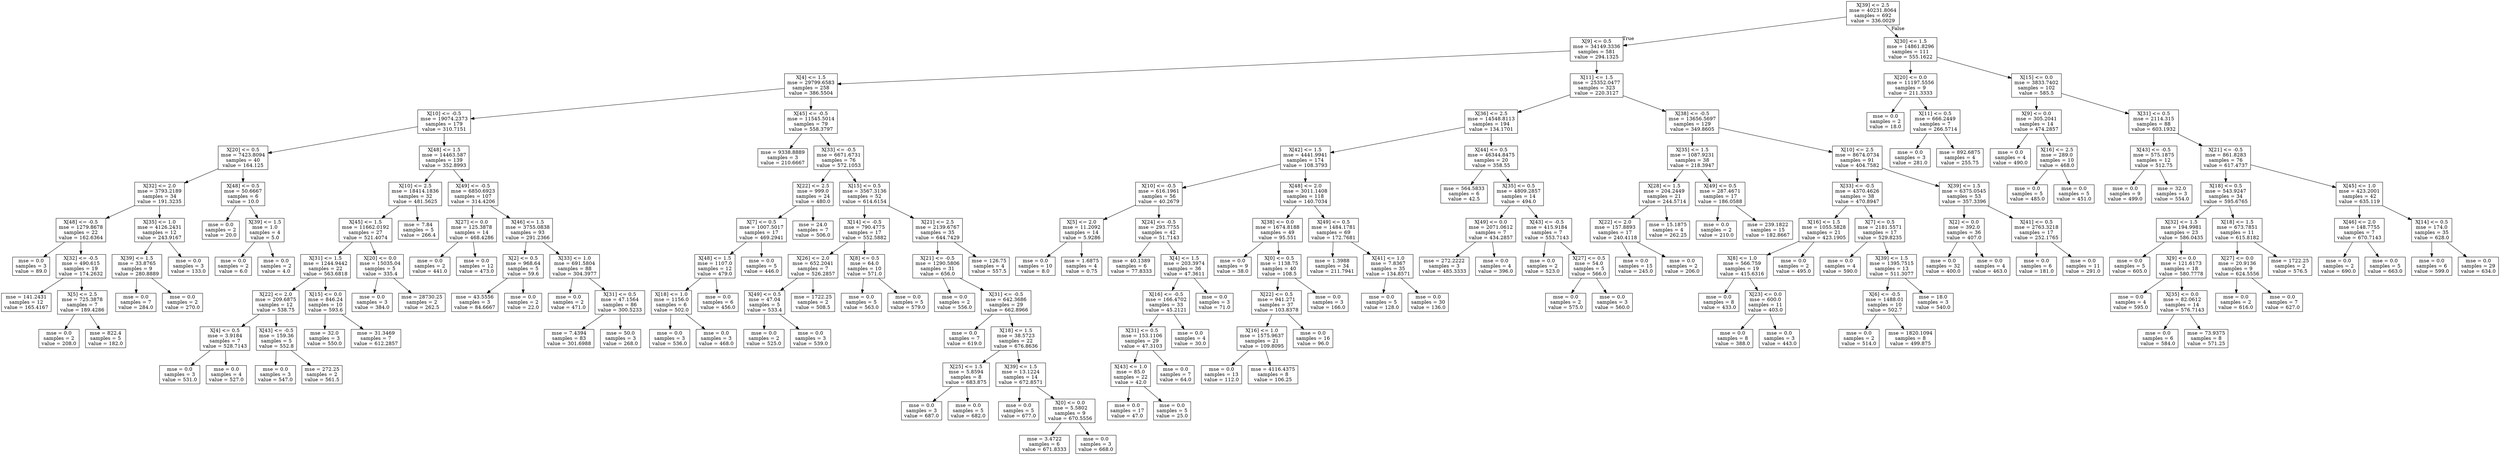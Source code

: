 digraph Tree {
node [shape=box] ;
0 [label="X[39] <= 2.5\nmse = 40231.8064\nsamples = 692\nvalue = 336.0029"] ;
1 [label="X[9] <= 0.5\nmse = 34149.3336\nsamples = 581\nvalue = 294.1325"] ;
0 -> 1 [labeldistance=2.5, labelangle=45, headlabel="True"] ;
2 [label="X[4] <= 1.5\nmse = 29799.6583\nsamples = 258\nvalue = 386.5504"] ;
1 -> 2 ;
3 [label="X[10] <= -0.5\nmse = 19074.2373\nsamples = 179\nvalue = 310.7151"] ;
2 -> 3 ;
4 [label="X[20] <= 0.5\nmse = 7423.8094\nsamples = 40\nvalue = 164.125"] ;
3 -> 4 ;
5 [label="X[32] <= 2.0\nmse = 3793.2189\nsamples = 34\nvalue = 191.3235"] ;
4 -> 5 ;
6 [label="X[48] <= -0.5\nmse = 1279.8678\nsamples = 22\nvalue = 162.6364"] ;
5 -> 6 ;
7 [label="mse = 0.0\nsamples = 3\nvalue = 89.0"] ;
6 -> 7 ;
8 [label="X[32] <= -0.5\nmse = 490.615\nsamples = 19\nvalue = 174.2632"] ;
6 -> 8 ;
9 [label="mse = 141.2431\nsamples = 12\nvalue = 165.4167"] ;
8 -> 9 ;
10 [label="X[5] <= 2.5\nmse = 725.3878\nsamples = 7\nvalue = 189.4286"] ;
8 -> 10 ;
11 [label="mse = 0.0\nsamples = 2\nvalue = 208.0"] ;
10 -> 11 ;
12 [label="mse = 822.4\nsamples = 5\nvalue = 182.0"] ;
10 -> 12 ;
13 [label="X[35] <= 1.0\nmse = 4126.2431\nsamples = 12\nvalue = 243.9167"] ;
5 -> 13 ;
14 [label="X[39] <= 1.5\nmse = 33.8765\nsamples = 9\nvalue = 280.8889"] ;
13 -> 14 ;
15 [label="mse = 0.0\nsamples = 7\nvalue = 284.0"] ;
14 -> 15 ;
16 [label="mse = 0.0\nsamples = 2\nvalue = 270.0"] ;
14 -> 16 ;
17 [label="mse = 0.0\nsamples = 3\nvalue = 133.0"] ;
13 -> 17 ;
18 [label="X[48] <= 0.5\nmse = 50.6667\nsamples = 6\nvalue = 10.0"] ;
4 -> 18 ;
19 [label="mse = 0.0\nsamples = 2\nvalue = 20.0"] ;
18 -> 19 ;
20 [label="X[39] <= 1.5\nmse = 1.0\nsamples = 4\nvalue = 5.0"] ;
18 -> 20 ;
21 [label="mse = 0.0\nsamples = 2\nvalue = 6.0"] ;
20 -> 21 ;
22 [label="mse = 0.0\nsamples = 2\nvalue = 4.0"] ;
20 -> 22 ;
23 [label="X[48] <= 1.5\nmse = 14463.587\nsamples = 139\nvalue = 352.8993"] ;
3 -> 23 ;
24 [label="X[10] <= 2.5\nmse = 18414.1836\nsamples = 32\nvalue = 481.5625"] ;
23 -> 24 ;
25 [label="X[45] <= 1.5\nmse = 11662.0192\nsamples = 27\nvalue = 521.4074"] ;
24 -> 25 ;
26 [label="X[31] <= 1.5\nmse = 1244.9442\nsamples = 22\nvalue = 563.6818"] ;
25 -> 26 ;
27 [label="X[22] <= 2.0\nmse = 209.6875\nsamples = 12\nvalue = 538.75"] ;
26 -> 27 ;
28 [label="X[4] <= 0.5\nmse = 3.9184\nsamples = 7\nvalue = 528.7143"] ;
27 -> 28 ;
29 [label="mse = 0.0\nsamples = 3\nvalue = 531.0"] ;
28 -> 29 ;
30 [label="mse = 0.0\nsamples = 4\nvalue = 527.0"] ;
28 -> 30 ;
31 [label="X[43] <= -0.5\nmse = 159.36\nsamples = 5\nvalue = 552.8"] ;
27 -> 31 ;
32 [label="mse = 0.0\nsamples = 3\nvalue = 547.0"] ;
31 -> 32 ;
33 [label="mse = 272.25\nsamples = 2\nvalue = 561.5"] ;
31 -> 33 ;
34 [label="X[15] <= 0.0\nmse = 846.24\nsamples = 10\nvalue = 593.6"] ;
26 -> 34 ;
35 [label="mse = 32.0\nsamples = 3\nvalue = 550.0"] ;
34 -> 35 ;
36 [label="mse = 31.3469\nsamples = 7\nvalue = 612.2857"] ;
34 -> 36 ;
37 [label="X[20] <= 0.0\nmse = 15035.04\nsamples = 5\nvalue = 335.4"] ;
25 -> 37 ;
38 [label="mse = 0.0\nsamples = 3\nvalue = 384.0"] ;
37 -> 38 ;
39 [label="mse = 28730.25\nsamples = 2\nvalue = 262.5"] ;
37 -> 39 ;
40 [label="mse = 7.84\nsamples = 5\nvalue = 266.4"] ;
24 -> 40 ;
41 [label="X[49] <= -0.5\nmse = 6850.6923\nsamples = 107\nvalue = 314.4206"] ;
23 -> 41 ;
42 [label="X[27] <= 0.0\nmse = 125.3878\nsamples = 14\nvalue = 468.4286"] ;
41 -> 42 ;
43 [label="mse = 0.0\nsamples = 2\nvalue = 441.0"] ;
42 -> 43 ;
44 [label="mse = 0.0\nsamples = 12\nvalue = 473.0"] ;
42 -> 44 ;
45 [label="X[46] <= 1.5\nmse = 3755.0838\nsamples = 93\nvalue = 291.2366"] ;
41 -> 45 ;
46 [label="X[2] <= 0.5\nmse = 968.64\nsamples = 5\nvalue = 59.6"] ;
45 -> 46 ;
47 [label="mse = 43.5556\nsamples = 3\nvalue = 84.6667"] ;
46 -> 47 ;
48 [label="mse = 0.0\nsamples = 2\nvalue = 22.0"] ;
46 -> 48 ;
49 [label="X[33] <= 1.0\nmse = 691.5804\nsamples = 88\nvalue = 304.3977"] ;
45 -> 49 ;
50 [label="mse = 0.0\nsamples = 2\nvalue = 471.0"] ;
49 -> 50 ;
51 [label="X[31] <= 0.5\nmse = 47.1564\nsamples = 86\nvalue = 300.5233"] ;
49 -> 51 ;
52 [label="mse = 7.4394\nsamples = 83\nvalue = 301.6988"] ;
51 -> 52 ;
53 [label="mse = 50.0\nsamples = 3\nvalue = 268.0"] ;
51 -> 53 ;
54 [label="X[45] <= -0.5\nmse = 11545.5014\nsamples = 79\nvalue = 558.3797"] ;
2 -> 54 ;
55 [label="mse = 9338.8889\nsamples = 3\nvalue = 210.6667"] ;
54 -> 55 ;
56 [label="X[33] <= -0.5\nmse = 6671.6731\nsamples = 76\nvalue = 572.1053"] ;
54 -> 56 ;
57 [label="X[22] <= 2.5\nmse = 999.0\nsamples = 24\nvalue = 480.0"] ;
56 -> 57 ;
58 [label="X[7] <= 0.5\nmse = 1007.5017\nsamples = 17\nvalue = 469.2941"] ;
57 -> 58 ;
59 [label="X[48] <= 1.5\nmse = 1107.0\nsamples = 12\nvalue = 479.0"] ;
58 -> 59 ;
60 [label="X[18] <= 1.0\nmse = 1156.0\nsamples = 6\nvalue = 502.0"] ;
59 -> 60 ;
61 [label="mse = 0.0\nsamples = 3\nvalue = 536.0"] ;
60 -> 61 ;
62 [label="mse = 0.0\nsamples = 3\nvalue = 468.0"] ;
60 -> 62 ;
63 [label="mse = 0.0\nsamples = 6\nvalue = 456.0"] ;
59 -> 63 ;
64 [label="mse = 0.0\nsamples = 5\nvalue = 446.0"] ;
58 -> 64 ;
65 [label="mse = 24.0\nsamples = 7\nvalue = 506.0"] ;
57 -> 65 ;
66 [label="X[15] <= 0.5\nmse = 3567.3136\nsamples = 52\nvalue = 614.6154"] ;
56 -> 66 ;
67 [label="X[14] <= -0.5\nmse = 790.4775\nsamples = 17\nvalue = 552.5882"] ;
66 -> 67 ;
68 [label="X[26] <= 2.0\nmse = 652.2041\nsamples = 7\nvalue = 526.2857"] ;
67 -> 68 ;
69 [label="X[49] <= 0.5\nmse = 47.04\nsamples = 5\nvalue = 533.4"] ;
68 -> 69 ;
70 [label="mse = 0.0\nsamples = 2\nvalue = 525.0"] ;
69 -> 70 ;
71 [label="mse = 0.0\nsamples = 3\nvalue = 539.0"] ;
69 -> 71 ;
72 [label="mse = 1722.25\nsamples = 2\nvalue = 508.5"] ;
68 -> 72 ;
73 [label="X[8] <= 0.5\nmse = 64.0\nsamples = 10\nvalue = 571.0"] ;
67 -> 73 ;
74 [label="mse = 0.0\nsamples = 5\nvalue = 563.0"] ;
73 -> 74 ;
75 [label="mse = 0.0\nsamples = 5\nvalue = 579.0"] ;
73 -> 75 ;
76 [label="X[21] <= 2.5\nmse = 2139.6767\nsamples = 35\nvalue = 644.7429"] ;
66 -> 76 ;
77 [label="X[21] <= -0.5\nmse = 1290.5806\nsamples = 31\nvalue = 656.0"] ;
76 -> 77 ;
78 [label="mse = 0.0\nsamples = 2\nvalue = 556.0"] ;
77 -> 78 ;
79 [label="X[31] <= -0.5\nmse = 642.3686\nsamples = 29\nvalue = 662.8966"] ;
77 -> 79 ;
80 [label="mse = 0.0\nsamples = 7\nvalue = 619.0"] ;
79 -> 80 ;
81 [label="X[18] <= 1.5\nmse = 38.5723\nsamples = 22\nvalue = 676.8636"] ;
79 -> 81 ;
82 [label="X[25] <= 1.5\nmse = 5.8594\nsamples = 8\nvalue = 683.875"] ;
81 -> 82 ;
83 [label="mse = 0.0\nsamples = 3\nvalue = 687.0"] ;
82 -> 83 ;
84 [label="mse = 0.0\nsamples = 5\nvalue = 682.0"] ;
82 -> 84 ;
85 [label="X[39] <= 1.5\nmse = 13.1224\nsamples = 14\nvalue = 672.8571"] ;
81 -> 85 ;
86 [label="mse = 0.0\nsamples = 5\nvalue = 677.0"] ;
85 -> 86 ;
87 [label="X[0] <= 0.0\nmse = 5.5802\nsamples = 9\nvalue = 670.5556"] ;
85 -> 87 ;
88 [label="mse = 3.4722\nsamples = 6\nvalue = 671.8333"] ;
87 -> 88 ;
89 [label="mse = 0.0\nsamples = 3\nvalue = 668.0"] ;
87 -> 89 ;
90 [label="mse = 126.75\nsamples = 4\nvalue = 557.5"] ;
76 -> 90 ;
91 [label="X[11] <= 1.5\nmse = 25352.0477\nsamples = 323\nvalue = 220.3127"] ;
1 -> 91 ;
92 [label="X[36] <= 2.5\nmse = 14548.8113\nsamples = 194\nvalue = 134.1701"] ;
91 -> 92 ;
93 [label="X[42] <= 1.5\nmse = 4441.9941\nsamples = 174\nvalue = 108.3793"] ;
92 -> 93 ;
94 [label="X[10] <= -0.5\nmse = 616.1961\nsamples = 56\nvalue = 40.2679"] ;
93 -> 94 ;
95 [label="X[5] <= 2.0\nmse = 11.2092\nsamples = 14\nvalue = 5.9286"] ;
94 -> 95 ;
96 [label="mse = 0.0\nsamples = 10\nvalue = 8.0"] ;
95 -> 96 ;
97 [label="mse = 1.6875\nsamples = 4\nvalue = 0.75"] ;
95 -> 97 ;
98 [label="X[24] <= -0.5\nmse = 293.7755\nsamples = 42\nvalue = 51.7143"] ;
94 -> 98 ;
99 [label="mse = 40.1389\nsamples = 6\nvalue = 77.8333"] ;
98 -> 99 ;
100 [label="X[4] <= 1.5\nmse = 203.3974\nsamples = 36\nvalue = 47.3611"] ;
98 -> 100 ;
101 [label="X[16] <= -0.5\nmse = 166.4702\nsamples = 33\nvalue = 45.2121"] ;
100 -> 101 ;
102 [label="X[31] <= 0.5\nmse = 153.1106\nsamples = 29\nvalue = 47.3103"] ;
101 -> 102 ;
103 [label="X[43] <= 1.0\nmse = 85.0\nsamples = 22\nvalue = 42.0"] ;
102 -> 103 ;
104 [label="mse = 0.0\nsamples = 17\nvalue = 47.0"] ;
103 -> 104 ;
105 [label="mse = 0.0\nsamples = 5\nvalue = 25.0"] ;
103 -> 105 ;
106 [label="mse = 0.0\nsamples = 7\nvalue = 64.0"] ;
102 -> 106 ;
107 [label="mse = 0.0\nsamples = 4\nvalue = 30.0"] ;
101 -> 107 ;
108 [label="mse = 0.0\nsamples = 3\nvalue = 71.0"] ;
100 -> 108 ;
109 [label="X[48] <= 2.0\nmse = 3011.1408\nsamples = 118\nvalue = 140.7034"] ;
93 -> 109 ;
110 [label="X[38] <= 0.0\nmse = 1674.8188\nsamples = 49\nvalue = 95.551"] ;
109 -> 110 ;
111 [label="mse = 0.0\nsamples = 9\nvalue = 38.0"] ;
110 -> 111 ;
112 [label="X[0] <= 0.5\nmse = 1138.75\nsamples = 40\nvalue = 108.5"] ;
110 -> 112 ;
113 [label="X[22] <= 0.5\nmse = 941.271\nsamples = 37\nvalue = 103.8378"] ;
112 -> 113 ;
114 [label="X[16] <= 1.0\nmse = 1575.9637\nsamples = 21\nvalue = 109.8095"] ;
113 -> 114 ;
115 [label="mse = 0.0\nsamples = 13\nvalue = 112.0"] ;
114 -> 115 ;
116 [label="mse = 4116.4375\nsamples = 8\nvalue = 106.25"] ;
114 -> 116 ;
117 [label="mse = 0.0\nsamples = 16\nvalue = 96.0"] ;
113 -> 117 ;
118 [label="mse = 0.0\nsamples = 3\nvalue = 166.0"] ;
112 -> 118 ;
119 [label="X[49] <= 0.5\nmse = 1484.1781\nsamples = 69\nvalue = 172.7681"] ;
109 -> 119 ;
120 [label="mse = 1.3988\nsamples = 34\nvalue = 211.7941"] ;
119 -> 120 ;
121 [label="X[41] <= 1.0\nmse = 7.8367\nsamples = 35\nvalue = 134.8571"] ;
119 -> 121 ;
122 [label="mse = 0.0\nsamples = 5\nvalue = 128.0"] ;
121 -> 122 ;
123 [label="mse = 0.0\nsamples = 30\nvalue = 136.0"] ;
121 -> 123 ;
124 [label="X[44] <= 0.5\nmse = 46344.8475\nsamples = 20\nvalue = 358.55"] ;
92 -> 124 ;
125 [label="mse = 564.5833\nsamples = 6\nvalue = 42.5"] ;
124 -> 125 ;
126 [label="X[35] <= 0.5\nmse = 4809.2857\nsamples = 14\nvalue = 494.0"] ;
124 -> 126 ;
127 [label="X[49] <= 0.0\nmse = 2071.0612\nsamples = 7\nvalue = 434.2857"] ;
126 -> 127 ;
128 [label="mse = 272.2222\nsamples = 3\nvalue = 485.3333"] ;
127 -> 128 ;
129 [label="mse = 0.0\nsamples = 4\nvalue = 396.0"] ;
127 -> 129 ;
130 [label="X[43] <= -0.5\nmse = 415.9184\nsamples = 7\nvalue = 553.7143"] ;
126 -> 130 ;
131 [label="mse = 0.0\nsamples = 2\nvalue = 523.0"] ;
130 -> 131 ;
132 [label="X[27] <= 0.5\nmse = 54.0\nsamples = 5\nvalue = 566.0"] ;
130 -> 132 ;
133 [label="mse = 0.0\nsamples = 2\nvalue = 575.0"] ;
132 -> 133 ;
134 [label="mse = 0.0\nsamples = 3\nvalue = 560.0"] ;
132 -> 134 ;
135 [label="X[38] <= -0.5\nmse = 13656.5697\nsamples = 129\nvalue = 349.8605"] ;
91 -> 135 ;
136 [label="X[35] <= 1.5\nmse = 1087.9231\nsamples = 38\nvalue = 218.3947"] ;
135 -> 136 ;
137 [label="X[28] <= 1.5\nmse = 204.2449\nsamples = 21\nvalue = 244.5714"] ;
136 -> 137 ;
138 [label="X[22] <= 2.0\nmse = 157.8893\nsamples = 17\nvalue = 240.4118"] ;
137 -> 138 ;
139 [label="mse = 0.0\nsamples = 15\nvalue = 245.0"] ;
138 -> 139 ;
140 [label="mse = 0.0\nsamples = 2\nvalue = 206.0"] ;
138 -> 140 ;
141 [label="mse = 15.1875\nsamples = 4\nvalue = 262.25"] ;
137 -> 141 ;
142 [label="X[49] <= 0.5\nmse = 287.4671\nsamples = 17\nvalue = 186.0588"] ;
136 -> 142 ;
143 [label="mse = 0.0\nsamples = 2\nvalue = 210.0"] ;
142 -> 143 ;
144 [label="mse = 239.1822\nsamples = 15\nvalue = 182.8667"] ;
142 -> 144 ;
145 [label="X[10] <= 2.5\nmse = 8674.0734\nsamples = 91\nvalue = 404.7582"] ;
135 -> 145 ;
146 [label="X[33] <= -0.5\nmse = 4370.4626\nsamples = 38\nvalue = 470.8947"] ;
145 -> 146 ;
147 [label="X[16] <= 1.5\nmse = 1055.5828\nsamples = 21\nvalue = 423.1905"] ;
146 -> 147 ;
148 [label="X[8] <= 1.0\nmse = 566.759\nsamples = 19\nvalue = 415.6316"] ;
147 -> 148 ;
149 [label="mse = 0.0\nsamples = 8\nvalue = 433.0"] ;
148 -> 149 ;
150 [label="X[23] <= 0.0\nmse = 600.0\nsamples = 11\nvalue = 403.0"] ;
148 -> 150 ;
151 [label="mse = 0.0\nsamples = 8\nvalue = 388.0"] ;
150 -> 151 ;
152 [label="mse = 0.0\nsamples = 3\nvalue = 443.0"] ;
150 -> 152 ;
153 [label="mse = 0.0\nsamples = 2\nvalue = 495.0"] ;
147 -> 153 ;
154 [label="X[7] <= 0.5\nmse = 2181.5571\nsamples = 17\nvalue = 529.8235"] ;
146 -> 154 ;
155 [label="mse = 0.0\nsamples = 4\nvalue = 590.0"] ;
154 -> 155 ;
156 [label="X[39] <= 1.5\nmse = 1395.7515\nsamples = 13\nvalue = 511.3077"] ;
154 -> 156 ;
157 [label="X[6] <= -0.5\nmse = 1488.01\nsamples = 10\nvalue = 502.7"] ;
156 -> 157 ;
158 [label="mse = 0.0\nsamples = 2\nvalue = 514.0"] ;
157 -> 158 ;
159 [label="mse = 1820.1094\nsamples = 8\nvalue = 499.875"] ;
157 -> 159 ;
160 [label="mse = 18.0\nsamples = 3\nvalue = 540.0"] ;
156 -> 160 ;
161 [label="X[39] <= 1.5\nmse = 6375.0545\nsamples = 53\nvalue = 357.3396"] ;
145 -> 161 ;
162 [label="X[2] <= 0.0\nmse = 392.0\nsamples = 36\nvalue = 407.0"] ;
161 -> 162 ;
163 [label="mse = 0.0\nsamples = 32\nvalue = 400.0"] ;
162 -> 163 ;
164 [label="mse = 0.0\nsamples = 4\nvalue = 463.0"] ;
162 -> 164 ;
165 [label="X[41] <= 0.5\nmse = 2763.3218\nsamples = 17\nvalue = 252.1765"] ;
161 -> 165 ;
166 [label="mse = 0.0\nsamples = 6\nvalue = 181.0"] ;
165 -> 166 ;
167 [label="mse = 0.0\nsamples = 11\nvalue = 291.0"] ;
165 -> 167 ;
168 [label="X[30] <= 1.5\nmse = 14861.8296\nsamples = 111\nvalue = 555.1622"] ;
0 -> 168 [labeldistance=2.5, labelangle=-45, headlabel="False"] ;
169 [label="X[20] <= 0.0\nmse = 11197.5556\nsamples = 9\nvalue = 211.3333"] ;
168 -> 169 ;
170 [label="mse = 0.0\nsamples = 2\nvalue = 18.0"] ;
169 -> 170 ;
171 [label="X[11] <= 0.5\nmse = 666.2449\nsamples = 7\nvalue = 266.5714"] ;
169 -> 171 ;
172 [label="mse = 0.0\nsamples = 3\nvalue = 281.0"] ;
171 -> 172 ;
173 [label="mse = 892.6875\nsamples = 4\nvalue = 255.75"] ;
171 -> 173 ;
174 [label="X[15] <= 0.0\nmse = 3833.7402\nsamples = 102\nvalue = 585.5"] ;
168 -> 174 ;
175 [label="X[9] <= 0.0\nmse = 305.2041\nsamples = 14\nvalue = 474.2857"] ;
174 -> 175 ;
176 [label="mse = 0.0\nsamples = 4\nvalue = 490.0"] ;
175 -> 176 ;
177 [label="X[16] <= 2.5\nmse = 289.0\nsamples = 10\nvalue = 468.0"] ;
175 -> 177 ;
178 [label="mse = 0.0\nsamples = 5\nvalue = 485.0"] ;
177 -> 178 ;
179 [label="mse = 0.0\nsamples = 5\nvalue = 451.0"] ;
177 -> 179 ;
180 [label="X[31] <= 0.5\nmse = 2114.315\nsamples = 88\nvalue = 603.1932"] ;
174 -> 180 ;
181 [label="X[43] <= -0.5\nmse = 575.1875\nsamples = 12\nvalue = 512.75"] ;
180 -> 181 ;
182 [label="mse = 0.0\nsamples = 9\nvalue = 499.0"] ;
181 -> 182 ;
183 [label="mse = 32.0\nsamples = 3\nvalue = 554.0"] ;
181 -> 183 ;
184 [label="X[21] <= -0.5\nmse = 861.8283\nsamples = 76\nvalue = 617.4737"] ;
180 -> 184 ;
185 [label="X[18] <= 0.5\nmse = 543.9247\nsamples = 34\nvalue = 595.6765"] ;
184 -> 185 ;
186 [label="X[32] <= 1.5\nmse = 194.9981\nsamples = 23\nvalue = 586.0435"] ;
185 -> 186 ;
187 [label="mse = 0.0\nsamples = 5\nvalue = 605.0"] ;
186 -> 187 ;
188 [label="X[9] <= 0.0\nmse = 121.6173\nsamples = 18\nvalue = 580.7778"] ;
186 -> 188 ;
189 [label="mse = 0.0\nsamples = 4\nvalue = 595.0"] ;
188 -> 189 ;
190 [label="X[35] <= 0.0\nmse = 82.0612\nsamples = 14\nvalue = 576.7143"] ;
188 -> 190 ;
191 [label="mse = 0.0\nsamples = 6\nvalue = 584.0"] ;
190 -> 191 ;
192 [label="mse = 73.9375\nsamples = 8\nvalue = 571.25"] ;
190 -> 192 ;
193 [label="X[18] <= 1.5\nmse = 673.7851\nsamples = 11\nvalue = 615.8182"] ;
185 -> 193 ;
194 [label="X[27] <= 0.0\nmse = 20.9136\nsamples = 9\nvalue = 624.5556"] ;
193 -> 194 ;
195 [label="mse = 0.0\nsamples = 2\nvalue = 616.0"] ;
194 -> 195 ;
196 [label="mse = 0.0\nsamples = 7\nvalue = 627.0"] ;
194 -> 196 ;
197 [label="mse = 1722.25\nsamples = 2\nvalue = 576.5"] ;
193 -> 197 ;
198 [label="X[45] <= 1.0\nmse = 423.2001\nsamples = 42\nvalue = 635.119"] ;
184 -> 198 ;
199 [label="X[46] <= 2.0\nmse = 148.7755\nsamples = 7\nvalue = 670.7143"] ;
198 -> 199 ;
200 [label="mse = 0.0\nsamples = 2\nvalue = 690.0"] ;
199 -> 200 ;
201 [label="mse = 0.0\nsamples = 5\nvalue = 663.0"] ;
199 -> 201 ;
202 [label="X[14] <= 0.5\nmse = 174.0\nsamples = 35\nvalue = 628.0"] ;
198 -> 202 ;
203 [label="mse = 0.0\nsamples = 6\nvalue = 599.0"] ;
202 -> 203 ;
204 [label="mse = 0.0\nsamples = 29\nvalue = 634.0"] ;
202 -> 204 ;
}